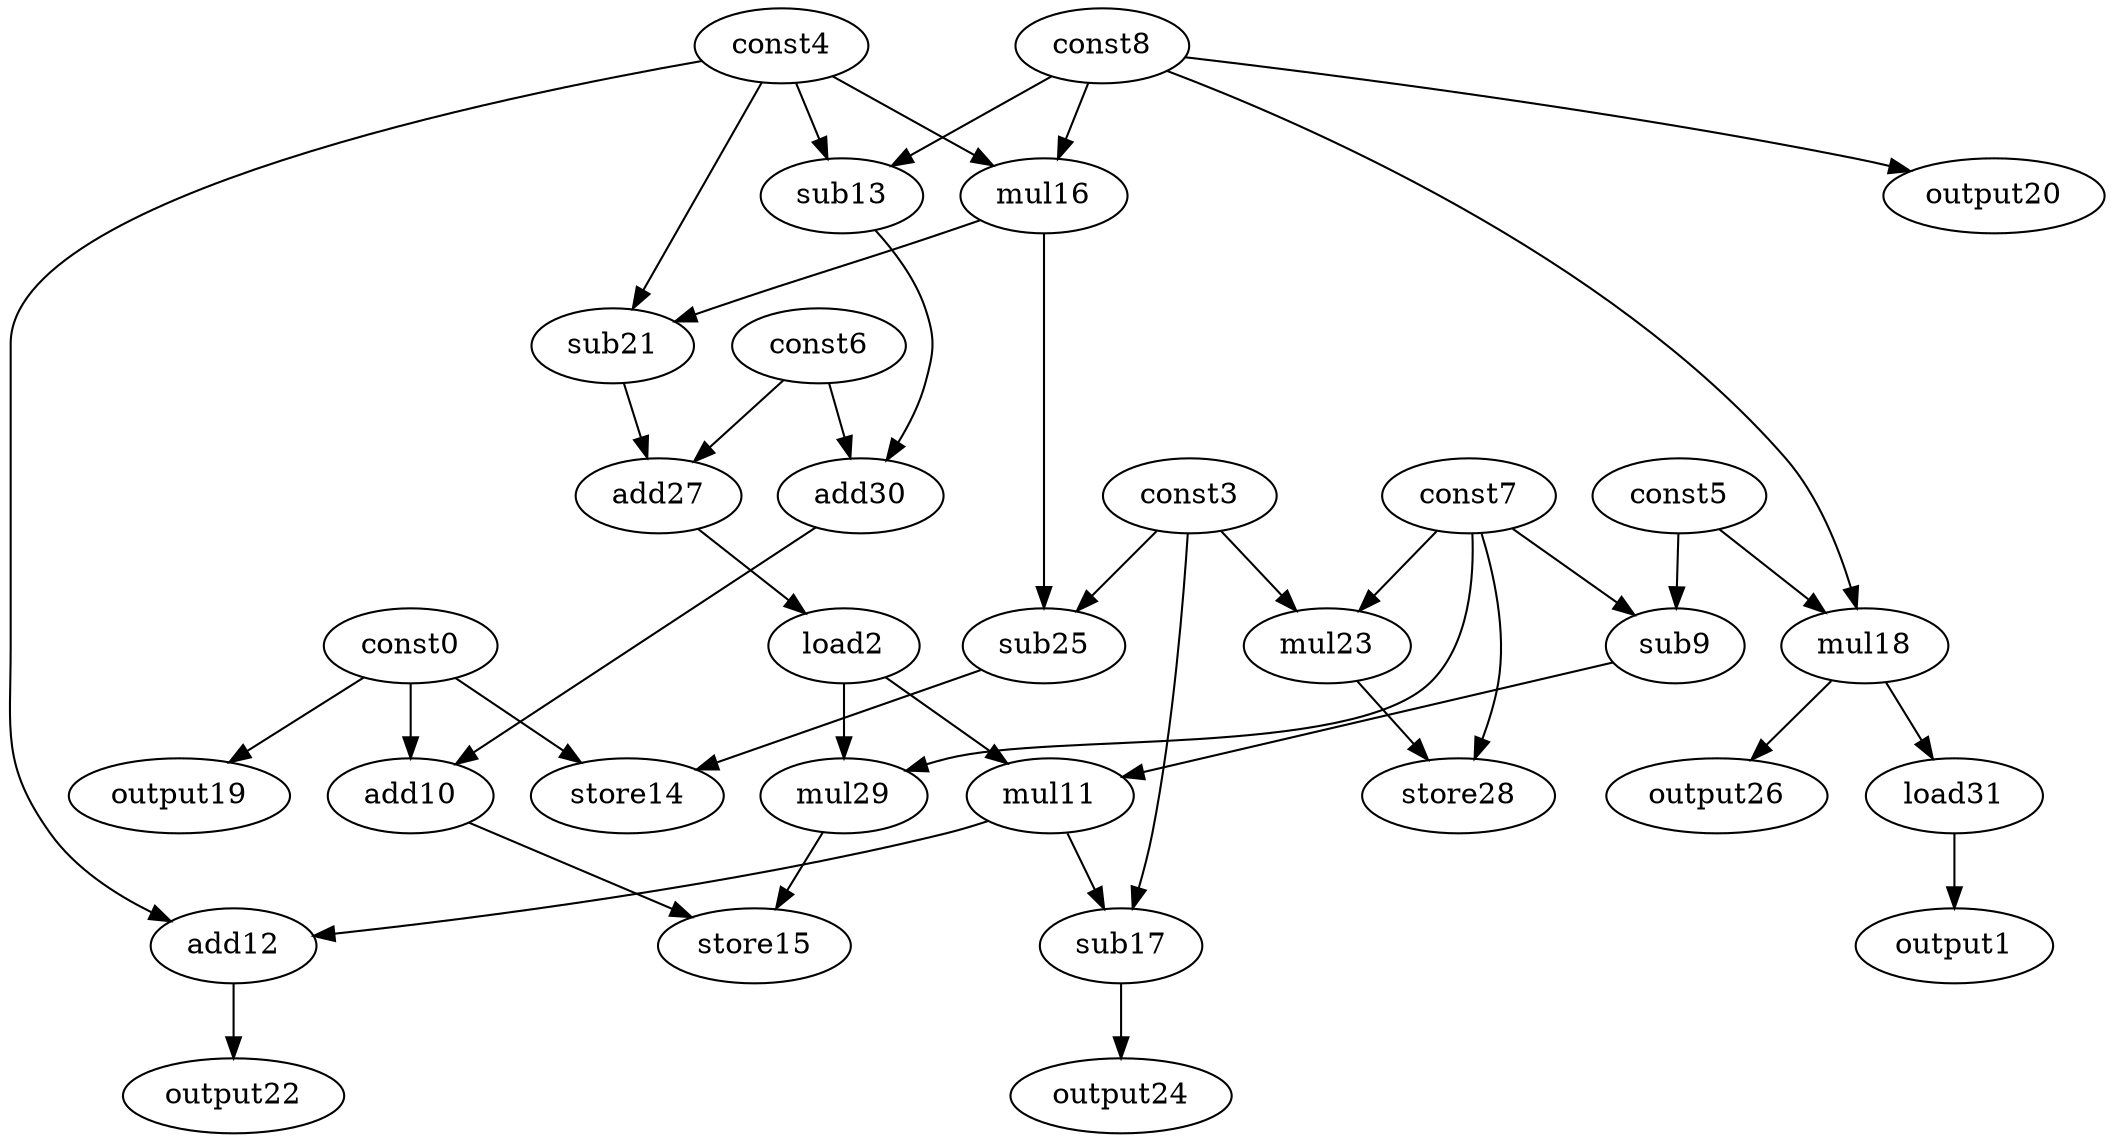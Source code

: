 digraph G { 
const0[opcode=const]; 
output1[opcode=output]; 
load2[opcode=load]; 
const3[opcode=const]; 
const4[opcode=const]; 
const5[opcode=const]; 
const6[opcode=const]; 
const7[opcode=const]; 
const8[opcode=const]; 
sub9[opcode=sub]; 
add10[opcode=add]; 
mul11[opcode=mul]; 
add12[opcode=add]; 
sub13[opcode=sub]; 
store14[opcode=store]; 
store15[opcode=store]; 
mul16[opcode=mul]; 
sub17[opcode=sub]; 
mul18[opcode=mul]; 
output19[opcode=output]; 
output20[opcode=output]; 
sub21[opcode=sub]; 
output22[opcode=output]; 
mul23[opcode=mul]; 
output24[opcode=output]; 
sub25[opcode=sub]; 
output26[opcode=output]; 
add27[opcode=add]; 
store28[opcode=store]; 
mul29[opcode=mul]; 
add30[opcode=add]; 
load31[opcode=load]; 
const5->sub9[operand=0];
const7->sub9[operand=1];
const8->sub13[operand=0];
const4->sub13[operand=1];
const8->mul16[operand=0];
const4->mul16[operand=1];
const8->mul18[operand=0];
const5->mul18[operand=1];
const0->output19[operand=0];
const8->output20[operand=0];
const3->mul23[operand=0];
const7->mul23[operand=1];
mul16->sub21[operand=0];
const4->sub21[operand=1];
mul16->sub25[operand=0];
const3->sub25[operand=1];
mul18->output26[operand=0];
mul23->store28[operand=0];
const7->store28[operand=1];
sub13->add30[operand=0];
const6->add30[operand=1];
mul18->load31[operand=0];
load31->output1[operand=0];
const0->add10[operand=0];
add30->add10[operand=1];
const0->store14[operand=0];
sub25->store14[operand=1];
sub21->add27[operand=0];
const6->add27[operand=1];
add27->load2[operand=0];
sub9->mul11[operand=0];
load2->mul11[operand=1];
load2->mul29[operand=0];
const7->mul29[operand=1];
mul11->add12[operand=0];
const4->add12[operand=1];
add10->store15[operand=0];
mul29->store15[operand=1];
mul11->sub17[operand=0];
const3->sub17[operand=1];
add12->output22[operand=0];
sub17->output24[operand=0];
}
